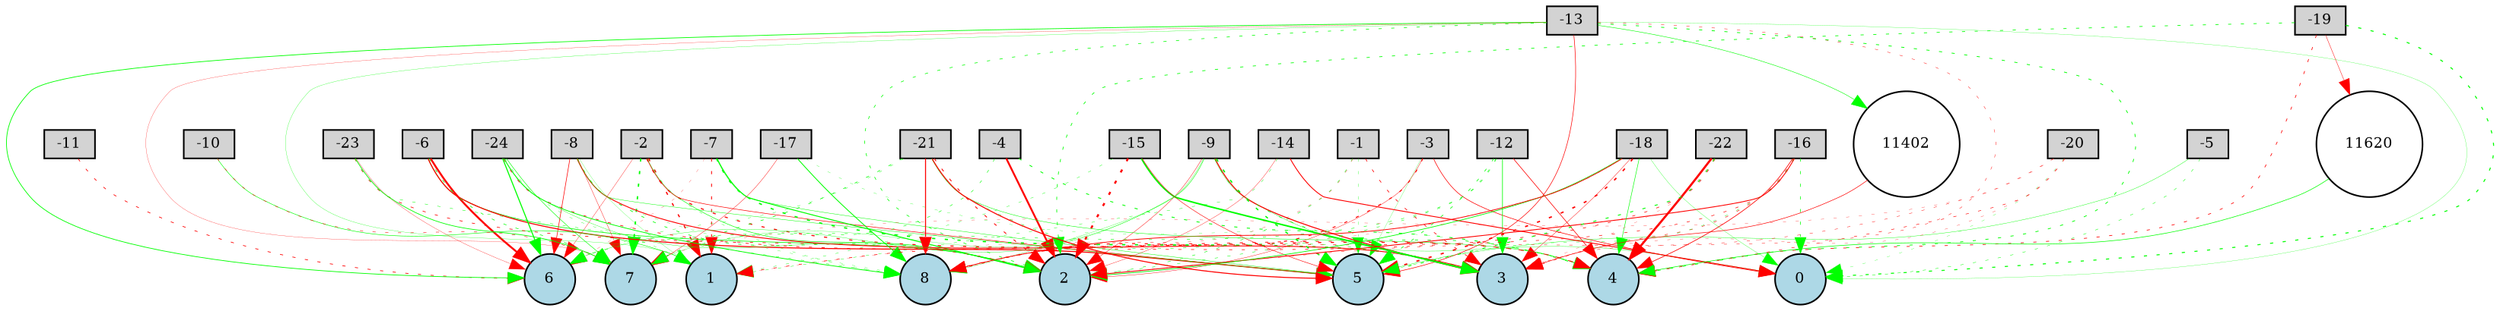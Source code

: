 digraph {
	node [fontsize=9 height=0.2 shape=circle width=0.2]
	-1 [fillcolor=lightgray shape=box style=filled]
	-2 [fillcolor=lightgray shape=box style=filled]
	-3 [fillcolor=lightgray shape=box style=filled]
	-4 [fillcolor=lightgray shape=box style=filled]
	-5 [fillcolor=lightgray shape=box style=filled]
	-6 [fillcolor=lightgray shape=box style=filled]
	-7 [fillcolor=lightgray shape=box style=filled]
	-8 [fillcolor=lightgray shape=box style=filled]
	-9 [fillcolor=lightgray shape=box style=filled]
	-10 [fillcolor=lightgray shape=box style=filled]
	-11 [fillcolor=lightgray shape=box style=filled]
	-12 [fillcolor=lightgray shape=box style=filled]
	-13 [fillcolor=lightgray shape=box style=filled]
	-14 [fillcolor=lightgray shape=box style=filled]
	-15 [fillcolor=lightgray shape=box style=filled]
	-16 [fillcolor=lightgray shape=box style=filled]
	-17 [fillcolor=lightgray shape=box style=filled]
	-18 [fillcolor=lightgray shape=box style=filled]
	-19 [fillcolor=lightgray shape=box style=filled]
	-20 [fillcolor=lightgray shape=box style=filled]
	-21 [fillcolor=lightgray shape=box style=filled]
	-22 [fillcolor=lightgray shape=box style=filled]
	-23 [fillcolor=lightgray shape=box style=filled]
	-24 [fillcolor=lightgray shape=box style=filled]
	0 [fillcolor=lightblue style=filled]
	1 [fillcolor=lightblue style=filled]
	2 [fillcolor=lightblue style=filled]
	3 [fillcolor=lightblue style=filled]
	4 [fillcolor=lightblue style=filled]
	5 [fillcolor=lightblue style=filled]
	6 [fillcolor=lightblue style=filled]
	7 [fillcolor=lightblue style=filled]
	8 [fillcolor=lightblue style=filled]
	11620 [fillcolor=white style=filled]
	11402 [fillcolor=white style=filled]
	-1 -> 3 [color=red penwidth=0.40427181986920946 style=dotted]
	-1 -> 5 [color=green penwidth=0.17117027969586096 style=dotted]
	-1 -> 8 [color=red penwidth=0.16108776908012412 style=dotted]
	-2 -> 1 [color=red penwidth=0.7488334072086593 style=dotted]
	-2 -> 2 [color=green penwidth=0.31478065000207966 style=solid]
	-2 -> 4 [color=red penwidth=0.6437659235049847 style=dotted]
	-2 -> 5 [color=red penwidth=0.3371421140004254 style=solid]
	-2 -> 7 [color=green penwidth=0.8868829739129408 style=dotted]
	-2 -> 8 [color=green penwidth=0.18570585331713024 style=dotted]
	-3 -> 2 [color=red penwidth=0.2142437931560634 style=solid]
	-3 -> 5 [color=green penwidth=0.12430550426614749 style=solid]
	-3 -> 8 [color=red penwidth=0.5791196075417149 style=dotted]
	-4 -> 2 [color=red penwidth=1.1605980584963873 style=solid]
	-4 -> 7 [color=green penwidth=0.29331545874944864 style=dotted]
	-5 -> 0 [color=green penwidth=0.24387730628705134 style=dotted]
	-6 -> 6 [color=red penwidth=1.1963251452816734 style=solid]
	-6 -> 7 [color=green penwidth=0.36179198014516534 style=dotted]
	-7 -> 2 [color=green penwidth=0.5872611923243636 style=solid]
	-7 -> 3 [color=green penwidth=0.8383457467249532 style=dotted]
	-7 -> 5 [color=green penwidth=0.24235775093419992 style=solid]
	-7 -> 6 [color=red penwidth=0.12517678113419317 style=dotted]
	-8 -> 1 [color=green penwidth=0.11841405073079728 style=solid]
	-8 -> 2 [color=green penwidth=0.39853633360630103 style=dotted]
	-8 -> 5 [color=green penwidth=0.23869567920086915 style=solid]
	-8 -> 6 [color=red penwidth=0.3648890262443123 style=solid]
	-8 -> 7 [color=red penwidth=0.2082111431762697 style=solid]
	-8 -> 8 [color=green penwidth=0.15416370411028135 style=dotted]
	-9 -> 0 [color=green penwidth=0.18217709950152794 style=solid]
	-9 -> 3 [color=red penwidth=0.6196704222261771 style=solid]
	-9 -> 4 [color=green penwidth=0.38784023893463615 style=dotted]
	-9 -> 5 [color=green penwidth=0.7770969612266823 style=dotted]
	-9 -> 6 [color=green penwidth=0.17875679162180957 style=solid]
	-9 -> 8 [color=green penwidth=0.14860548536539275 style=solid]
	-10 -> 1 [color=green penwidth=0.31046762773465236 style=solid]
	-10 -> 7 [color=red penwidth=0.2744626677067979 style=dotted]
	-12 -> 2 [color=green penwidth=0.2595193326427585 style=dotted]
	-12 -> 3 [color=green penwidth=0.3997580051372315 style=solid]
	-12 -> 4 [color=red penwidth=0.3825731469067417 style=solid]
	-12 -> 5 [color=green penwidth=0.38200938442671595 style=dotted]
	-12 -> 6 [color=green penwidth=0.28576721962211754 style=dotted]
	-13 -> 0 [color=green penwidth=0.13417038607141432 style=solid]
	-13 -> 1 [color=green penwidth=0.1500423224095795 style=solid]
	-13 -> 2 [color=green penwidth=0.37816324573992754 style=dotted]
	-13 -> 3 [color=red penwidth=0.22964388672896488 style=dotted]
	-13 -> 4 [color=green penwidth=0.46007861458127786 style=dotted]
	-13 -> 5 [color=red penwidth=0.3497254844257931 style=solid]
	-13 -> 6 [color=green penwidth=0.440950998919063 style=solid]
	-13 -> 7 [color=red penwidth=0.13811073461062 style=solid]
	-14 -> 0 [color=red penwidth=0.5449921193011492 style=solid]
	-14 -> 1 [color=green penwidth=0.21497505145368595 style=dotted]
	-14 -> 2 [color=red penwidth=0.1874993813106428 style=solid]
	-15 -> 1 [color=green penwidth=0.19994491513978335 style=dotted]
	-15 -> 2 [color=red penwidth=1.236008271496137 style=dotted]
	-15 -> 3 [color=green penwidth=0.9637642049615968 style=solid]
	-16 -> 0 [color=green penwidth=0.36838763922059603 style=dotted]
	-16 -> 2 [color=red penwidth=0.5284574161305639 style=solid]
	-16 -> 3 [color=red penwidth=0.2991070598412944 style=dotted]
	-16 -> 4 [color=red penwidth=0.4064471589530467 style=solid]
	-16 -> 5 [color=green penwidth=0.20820508646804675 style=dotted]
	-16 -> 8 [color=red penwidth=0.3406574453734502 style=dotted]
	-17 -> 4 [color=green penwidth=0.14525070205248564 style=dotted]
	-17 -> 7 [color=red penwidth=0.2172335046362086 style=solid]
	-17 -> 8 [color=green penwidth=0.5119667829746708 style=solid]
	-18 -> 0 [color=green penwidth=0.15523140225930537 style=solid]
	-18 -> 1 [color=red penwidth=0.12926141474937292 style=dotted]
	-18 -> 2 [color=green penwidth=0.4243134847329939 style=solid]
	-18 -> 3 [color=red penwidth=0.22271848180163872 style=solid]
	-18 -> 4 [color=green penwidth=0.31872619539018165 style=solid]
	-18 -> 5 [color=red penwidth=0.8743834153547484 style=dotted]
	-18 -> 8 [color=red penwidth=0.4691882276385754 style=solid]
	-19 -> 0 [color=green penwidth=0.6226011471225893 style=dotted]
	-19 -> 2 [color=green penwidth=0.41980369750331825 style=dotted]
	-20 -> 0 [color=green penwidth=0.1428615826795151 style=dotted]
	-20 -> 2 [color=red penwidth=0.2273246729801431 style=dotted]
	-20 -> 3 [color=red penwidth=0.1508912709922242 style=dotted]
	-20 -> 4 [color=red penwidth=0.31700533415687715 style=dotted]
	-20 -> 7 [color=red penwidth=0.15175097790687514 style=dotted]
	-21 -> 2 [color=red penwidth=0.5217119533160501 style=dotted]
	-21 -> 3 [color=green penwidth=0.2523037114998813 style=dotted]
	-21 -> 5 [color=red penwidth=0.6180698153804053 style=solid]
	-21 -> 6 [color=green penwidth=0.19561764971541498 style=dotted]
	-21 -> 7 [color=green penwidth=0.3707867088879738 style=dotted]
	-21 -> 8 [color=red penwidth=0.6313627038012303 style=solid]
	-22 -> 3 [color=red penwidth=0.12104517734371918 style=dotted]
	-22 -> 4 [color=red penwidth=1.3391955966298354 style=solid]
	-22 -> 5 [color=green penwidth=0.5527306037486772 style=dotted]
	-23 -> 2 [color=red penwidth=0.3988124411040209 style=dotted]
	-23 -> 6 [color=red penwidth=0.15740326475975963 style=solid]
	-23 -> 7 [color=green penwidth=0.41838395854593324 style=solid]
	-23 -> 8 [color=green penwidth=0.24560446139020195 style=dotted]
	-24 -> 1 [color=green penwidth=0.17110323702058594 style=dotted]
	-24 -> 2 [color=green penwidth=0.18319680092617316 style=solid]
	-24 -> 4 [color=red penwidth=0.4130957947815441 style=dotted]
	-24 -> 6 [color=green penwidth=0.6554748575795124 style=solid]
	-24 -> 7 [color=green penwidth=0.30802439164736806 style=solid]
	-24 -> 8 [color=green penwidth=0.4700052354478059 style=solid]
	-11 -> 6 [color=red penwidth=0.42327322477829155 style=dotted]
	-19 -> 4 [color=red penwidth=0.4057237038755446 style=dotted]
	-22 -> 1 [color=red penwidth=0.36639253730551147 style=dotted]
	-6 -> 2 [color=green penwidth=0.3928818238687307 style=solid]
	-4 -> 4 [color=green penwidth=0.5110129234810821 style=dotted]
	-15 -> 5 [color=red penwidth=0.2957371647065077 style=solid]
	-6 -> 5 [color=red penwidth=0.6360517986190352 style=solid]
	-1 -> 2 [color=green penwidth=0.28938862352604305 style=dotted]
	-7 -> 1 [color=red penwidth=0.5200400471341515 style=dotted]
	-8 -> 3 [color=red penwidth=0.5473231615306011 style=solid]
	-9 -> 7 [color=green penwidth=0.14388120923851735 style=solid]
	-9 -> 2 [color=red penwidth=0.2261814770205854 style=solid]
	-3 -> 0 [color=red penwidth=0.36277573179219436 style=solid]
	-5 -> 5 [color=green penwidth=0.2072648328935004 style=solid]
	-2 -> 6 [color=red penwidth=0.1854268857154135 style=solid]
	-21 -> 4 [color=green penwidth=0.2589406813257294 style=solid]
	-13 -> 11402 [color=green penwidth=0.29229848106094347 style=solid]
	11402 -> 3 [color=red penwidth=0.33894662220693134 style=solid]
	-19 -> 11620 [color=red penwidth=0.24248582008121658 style=solid]
	11620 -> 4 [color=green penwidth=0.36204418566386953 style=solid]
}

